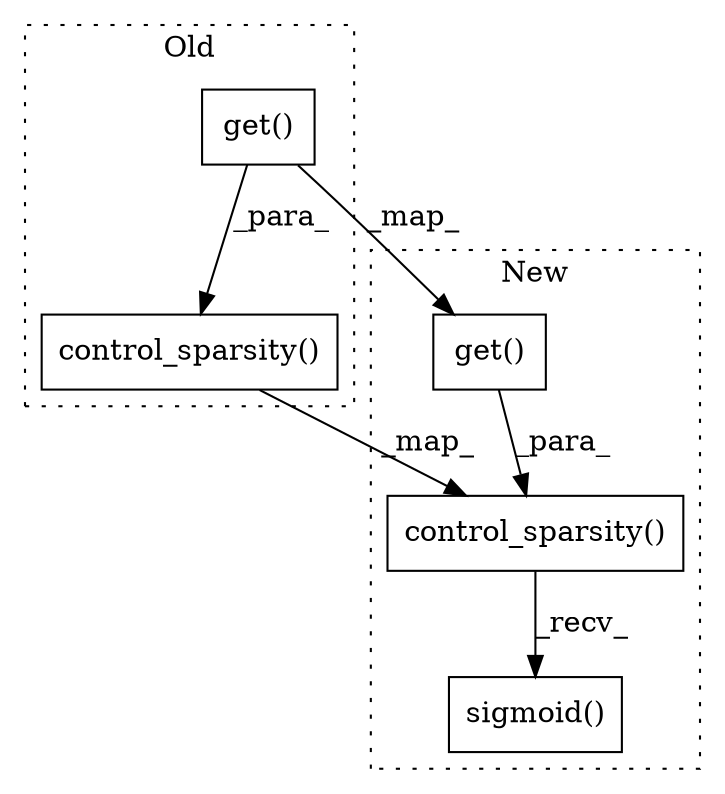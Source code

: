 digraph G {
subgraph cluster0 {
1 [label="control_sparsity()" a="75" s="3911,3961" l="22,1" shape="box"];
4 [label="get()" a="75" s="3939,3960" l="11,1" shape="box"];
label = "Old";
style="dotted";
}
subgraph cluster1 {
2 [label="control_sparsity()" a="75" s="3512,3562" l="22,1" shape="box"];
3 [label="sigmoid()" a="75" s="3512" l="61" shape="box"];
5 [label="get()" a="75" s="3540,3561" l="11,1" shape="box"];
label = "New";
style="dotted";
}
1 -> 2 [label="_map_"];
2 -> 3 [label="_recv_"];
4 -> 5 [label="_map_"];
4 -> 1 [label="_para_"];
5 -> 2 [label="_para_"];
}